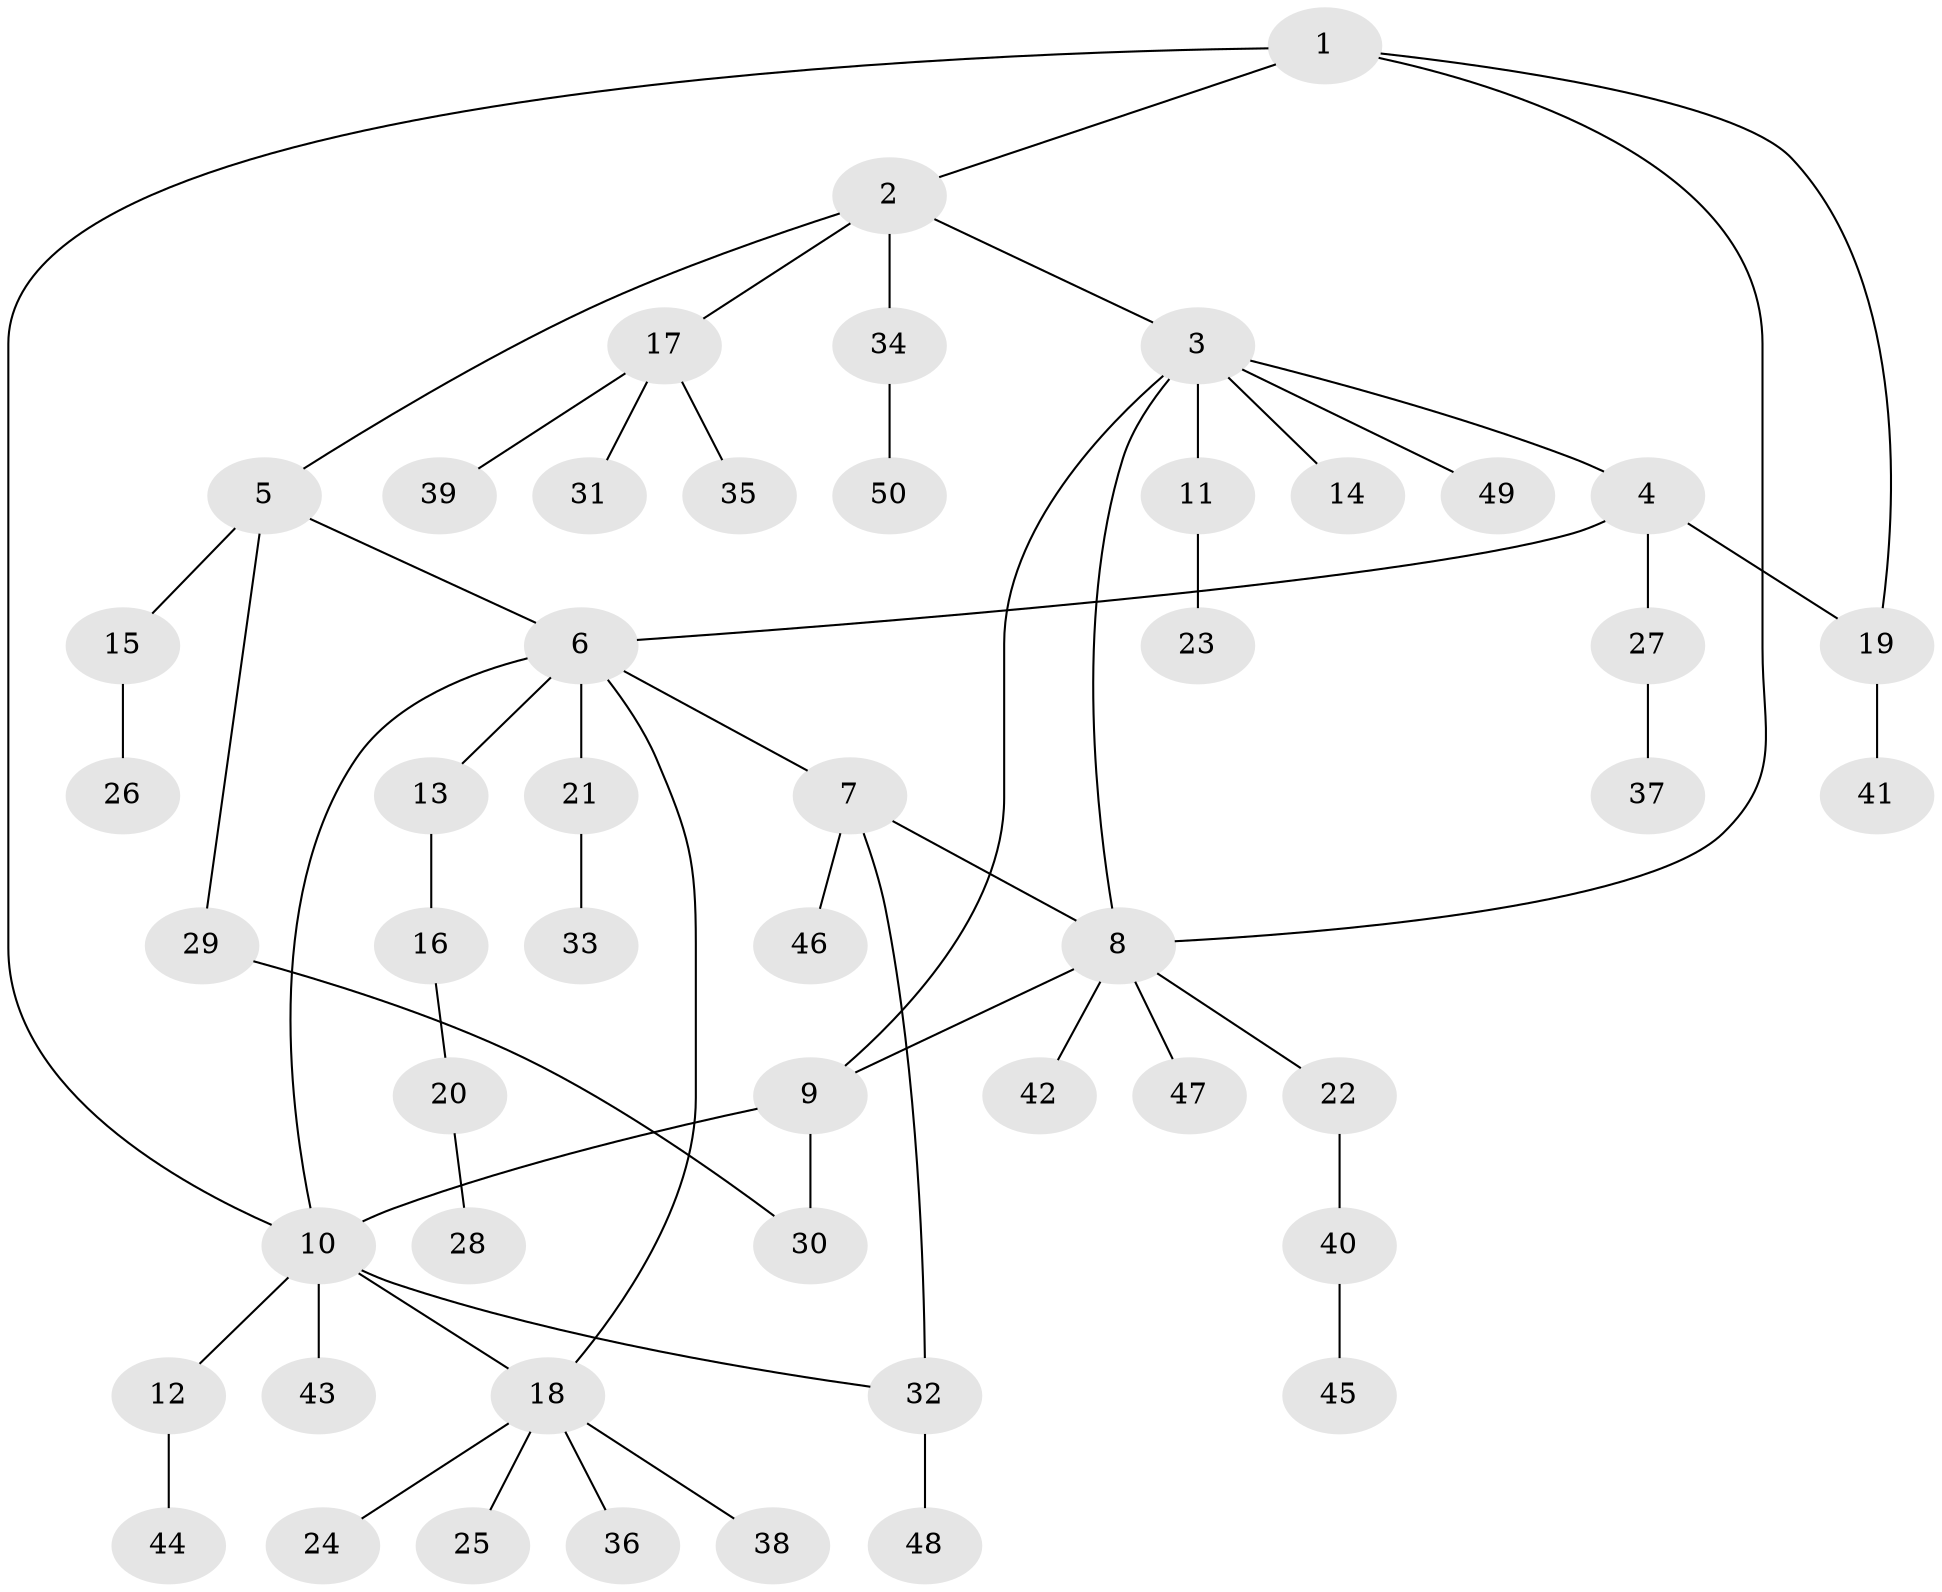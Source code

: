 // Generated by graph-tools (version 1.1) at 2025/26/03/09/25 03:26:37]
// undirected, 50 vertices, 59 edges
graph export_dot {
graph [start="1"]
  node [color=gray90,style=filled];
  1;
  2;
  3;
  4;
  5;
  6;
  7;
  8;
  9;
  10;
  11;
  12;
  13;
  14;
  15;
  16;
  17;
  18;
  19;
  20;
  21;
  22;
  23;
  24;
  25;
  26;
  27;
  28;
  29;
  30;
  31;
  32;
  33;
  34;
  35;
  36;
  37;
  38;
  39;
  40;
  41;
  42;
  43;
  44;
  45;
  46;
  47;
  48;
  49;
  50;
  1 -- 2;
  1 -- 8;
  1 -- 10;
  1 -- 19;
  2 -- 3;
  2 -- 5;
  2 -- 17;
  2 -- 34;
  3 -- 4;
  3 -- 8;
  3 -- 9;
  3 -- 11;
  3 -- 14;
  3 -- 49;
  4 -- 6;
  4 -- 19;
  4 -- 27;
  5 -- 6;
  5 -- 15;
  5 -- 29;
  6 -- 7;
  6 -- 10;
  6 -- 13;
  6 -- 18;
  6 -- 21;
  7 -- 8;
  7 -- 32;
  7 -- 46;
  8 -- 9;
  8 -- 22;
  8 -- 42;
  8 -- 47;
  9 -- 10;
  9 -- 30;
  10 -- 12;
  10 -- 18;
  10 -- 32;
  10 -- 43;
  11 -- 23;
  12 -- 44;
  13 -- 16;
  15 -- 26;
  16 -- 20;
  17 -- 31;
  17 -- 35;
  17 -- 39;
  18 -- 24;
  18 -- 25;
  18 -- 36;
  18 -- 38;
  19 -- 41;
  20 -- 28;
  21 -- 33;
  22 -- 40;
  27 -- 37;
  29 -- 30;
  32 -- 48;
  34 -- 50;
  40 -- 45;
}
